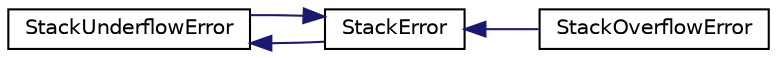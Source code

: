 digraph "Graphical Class Hierarchy"
{
 // LATEX_PDF_SIZE
  edge [fontname="Helvetica",fontsize="10",labelfontname="Helvetica",labelfontsize="10"];
  node [fontname="Helvetica",fontsize="10",shape=record];
  rankdir="LR";
  Node2 [label="runtime_error",height=0.2,width=0.4,color="grey75", fillcolor="white", style="filled",tooltip=" "];
  Node2 -> Node0 [dir="back",color="midnightblue",fontsize="10",style="solid",fontname="Helvetica"];
  Node0 [label="StackError",height=0.2,width=0.4,color="black", fillcolor="white", style="filled",URL="$classStackError.html",tooltip="Base class for all Stack related exceptions."];
  Node0 -> Node1 [dir="back",color="midnightblue",fontsize="10",style="solid",fontname="Helvetica"];
  Node1 [label="StackOverflowError",height=0.2,width=0.4,color="black", fillcolor="white", style="filled",URL="$classStackOverflowError.html",tooltip="Exception class for Stack overflow runtime error."];
  Node0 -> Node2 [dir="back",color="midnightblue",fontsize="10",style="solid",fontname="Helvetica"];
  Node2 [label="StackUnderflowError",height=0.2,width=0.4,color="black", fillcolor="white", style="filled",URL="$classStackUnderflowError.html",tooltip="Exception class for Stack underflow runtime error."];
}
